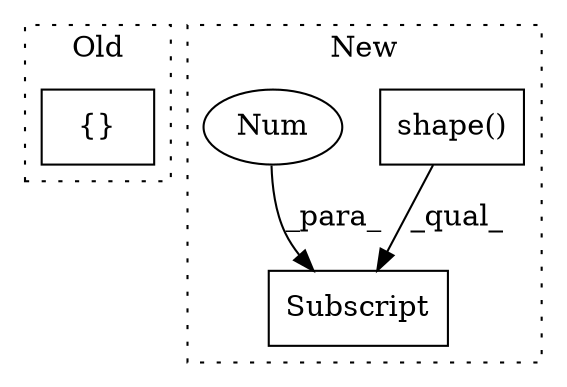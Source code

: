 digraph G {
subgraph cluster0 {
1 [label="{}" a="59" s="8387,8396" l="1,0" shape="box"];
label = "Old";
style="dotted";
}
subgraph cluster1 {
2 [label="shape()" a="75" s="7145,7159" l="13,1" shape="box"];
3 [label="Subscript" a="63" s="7145,0" l="18,0" shape="box"];
4 [label="Num" a="76" s="7161" l="1" shape="ellipse"];
label = "New";
style="dotted";
}
2 -> 3 [label="_qual_"];
4 -> 3 [label="_para_"];
}
